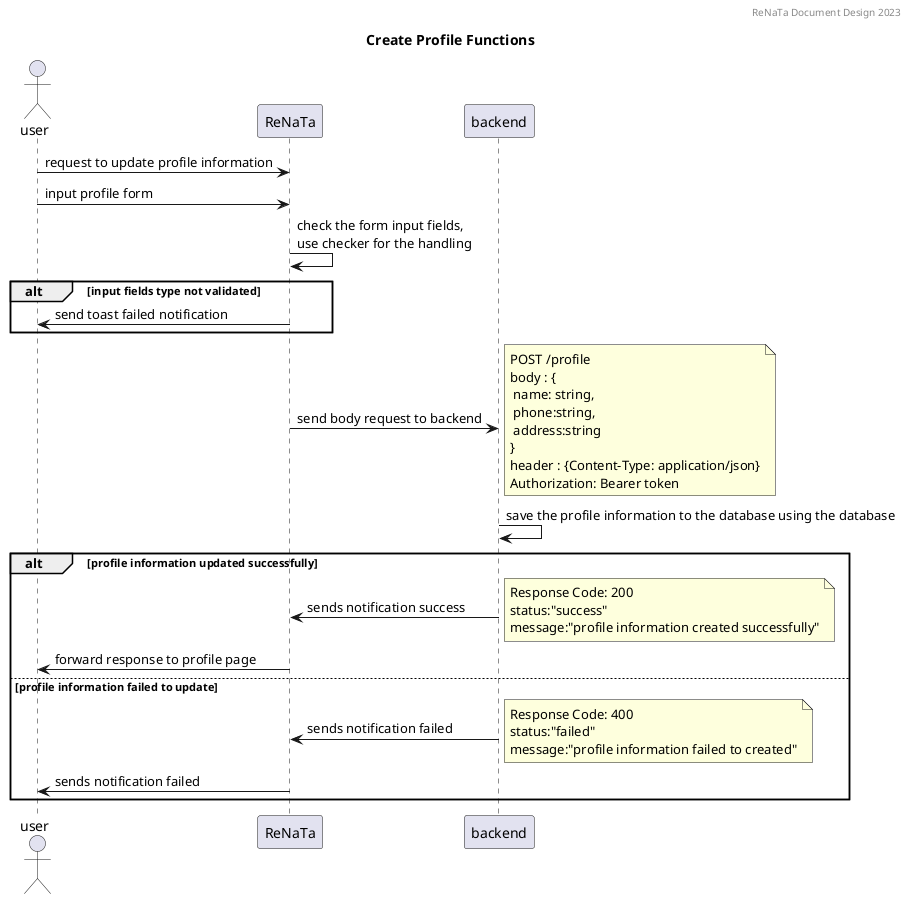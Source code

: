 @startuml

header ReNaTa Document Design 2023
title Create Profile Functions

actor user
participant ReNaTa
participant backend

note left: User can view and edit their profile information such as name, email, and password

user->ReNaTa: request to update profile information
user->ReNaTa: input profile form
ReNaTa->ReNaTa: check the form input fields,\nuse checker for the handling
alt input fields type not validated
    ReNaTa->user: send toast failed notification
end
backend<-ReNaTa: send body request to backend
note right : POST /profile\nbody : {\n name: string,\n phone:string,\n address:string\n}\nheader : {Content-Type: application/json}\nAuthorization: Bearer token 
backend->backend: save the profile information to the database using the database
alt profile information updated successfully
    backend->ReNaTa: sends notification success
    note right: Response Code: 200\nstatus:"success"\nmessage:"profile information created successfully"
    user<-ReNaTa: forward response to profile page
else profile information failed to update
    backend->ReNaTa: sends notification failed
    note right: Response Code: 400\nstatus:"failed"\nmessage:"profile information failed to created"
    user<-ReNaTa: sends notification failed
end

@enduml
